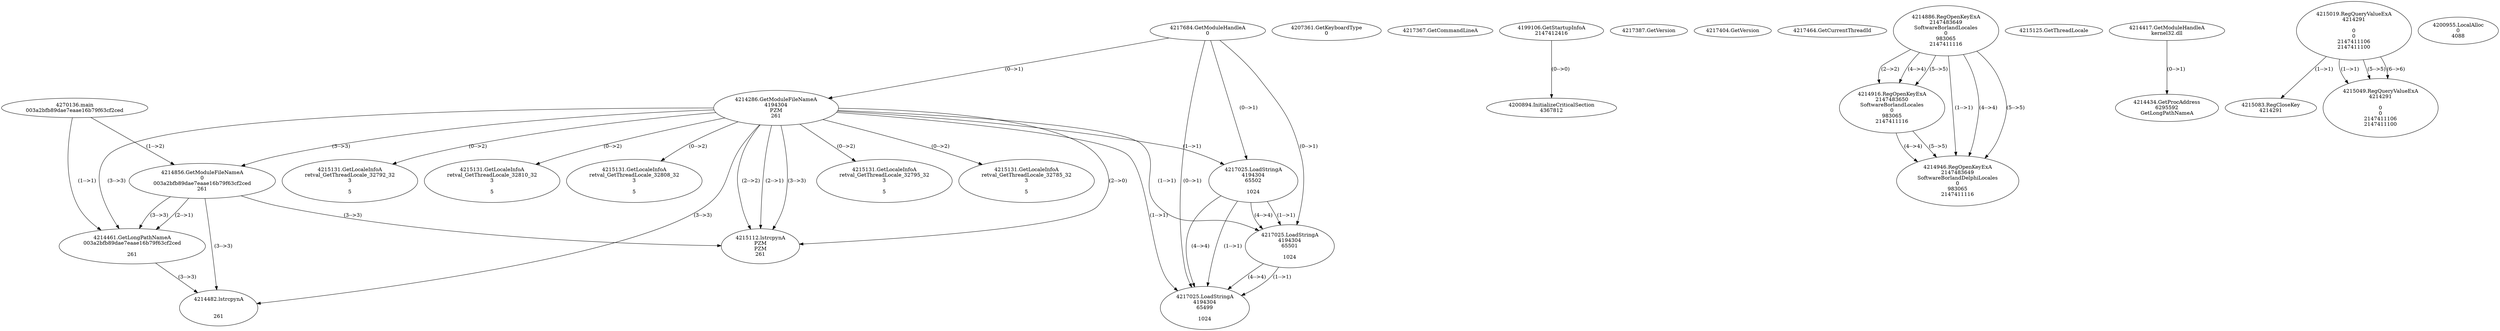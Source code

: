 // Global SCDG with merge call
digraph {
	0 [label="4270136.main
003a2bfb89dae7eaae16b79f63cf2ced"]
	1 [label="4217684.GetModuleHandleA
0"]
	2 [label="4207361.GetKeyboardType
0"]
	3 [label="4217367.GetCommandLineA
"]
	4 [label="4199106.GetStartupInfoA
2147412416"]
	5 [label="4217387.GetVersion
"]
	6 [label="4217404.GetVersion
"]
	7 [label="4217464.GetCurrentThreadId
"]
	8 [label="4214286.GetModuleFileNameA
4194304
PZM
261"]
	1 -> 8 [label="(0-->1)"]
	9 [label="4214856.GetModuleFileNameA
0
003a2bfb89dae7eaae16b79f63cf2ced
261"]
	0 -> 9 [label="(1-->2)"]
	8 -> 9 [label="(3-->3)"]
	10 [label="4214886.RegOpenKeyExA
2147483649
Software\Borland\Locales
0
983065
2147411116"]
	11 [label="4214916.RegOpenKeyExA
2147483650
Software\Borland\Locales
0
983065
2147411116"]
	10 -> 11 [label="(2-->2)"]
	10 -> 11 [label="(4-->4)"]
	10 -> 11 [label="(5-->5)"]
	12 [label="4214946.RegOpenKeyExA
2147483649
Software\Borland\Delphi\Locales
0
983065
2147411116"]
	10 -> 12 [label="(1-->1)"]
	10 -> 12 [label="(4-->4)"]
	11 -> 12 [label="(4-->4)"]
	10 -> 12 [label="(5-->5)"]
	11 -> 12 [label="(5-->5)"]
	13 [label="4215112.lstrcpynA
PZM
PZM
261"]
	8 -> 13 [label="(2-->1)"]
	8 -> 13 [label="(2-->2)"]
	8 -> 13 [label="(3-->3)"]
	9 -> 13 [label="(3-->3)"]
	8 -> 13 [label="(2-->0)"]
	14 [label="4215125.GetThreadLocale
"]
	15 [label="4214417.GetModuleHandleA
kernel32.dll"]
	16 [label="4214434.GetProcAddress
6295592
GetLongPathNameA"]
	15 -> 16 [label="(0-->1)"]
	17 [label="4214461.GetLongPathNameA
003a2bfb89dae7eaae16b79f63cf2ced

261"]
	0 -> 17 [label="(1-->1)"]
	9 -> 17 [label="(2-->1)"]
	8 -> 17 [label="(3-->3)"]
	9 -> 17 [label="(3-->3)"]
	18 [label="4214482.lstrcpynA


261"]
	8 -> 18 [label="(3-->3)"]
	9 -> 18 [label="(3-->3)"]
	17 -> 18 [label="(3-->3)"]
	19 [label="4215019.RegQueryValueExA
4214291

0
0
2147411106
2147411100"]
	20 [label="4215083.RegCloseKey
4214291"]
	19 -> 20 [label="(1-->1)"]
	21 [label="4215131.GetLocaleInfoA
retval_GetThreadLocale_32785_32
3

5"]
	8 -> 21 [label="(0-->2)"]
	22 [label="4217025.LoadStringA
4194304
65502

1024"]
	1 -> 22 [label="(0-->1)"]
	8 -> 22 [label="(1-->1)"]
	23 [label="4217025.LoadStringA
4194304
65501

1024"]
	1 -> 23 [label="(0-->1)"]
	8 -> 23 [label="(1-->1)"]
	22 -> 23 [label="(1-->1)"]
	22 -> 23 [label="(4-->4)"]
	24 [label="4200894.InitializeCriticalSection
4367812"]
	4 -> 24 [label="(0-->0)"]
	25 [label="4200955.LocalAlloc
0
4088"]
	26 [label="4215049.RegQueryValueExA
4214291

0
0
2147411106
2147411100"]
	19 -> 26 [label="(1-->1)"]
	19 -> 26 [label="(5-->5)"]
	19 -> 26 [label="(6-->6)"]
	27 [label="4215131.GetLocaleInfoA
retval_GetThreadLocale_32792_32
3

5"]
	8 -> 27 [label="(0-->2)"]
	28 [label="4215131.GetLocaleInfoA
retval_GetThreadLocale_32810_32
3

5"]
	8 -> 28 [label="(0-->2)"]
	29 [label="4215131.GetLocaleInfoA
retval_GetThreadLocale_32808_32
3

5"]
	8 -> 29 [label="(0-->2)"]
	30 [label="4217025.LoadStringA
4194304
65499

1024"]
	1 -> 30 [label="(0-->1)"]
	8 -> 30 [label="(1-->1)"]
	22 -> 30 [label="(1-->1)"]
	23 -> 30 [label="(1-->1)"]
	22 -> 30 [label="(4-->4)"]
	23 -> 30 [label="(4-->4)"]
	31 [label="4215131.GetLocaleInfoA
retval_GetThreadLocale_32795_32
3

5"]
	8 -> 31 [label="(0-->2)"]
}

